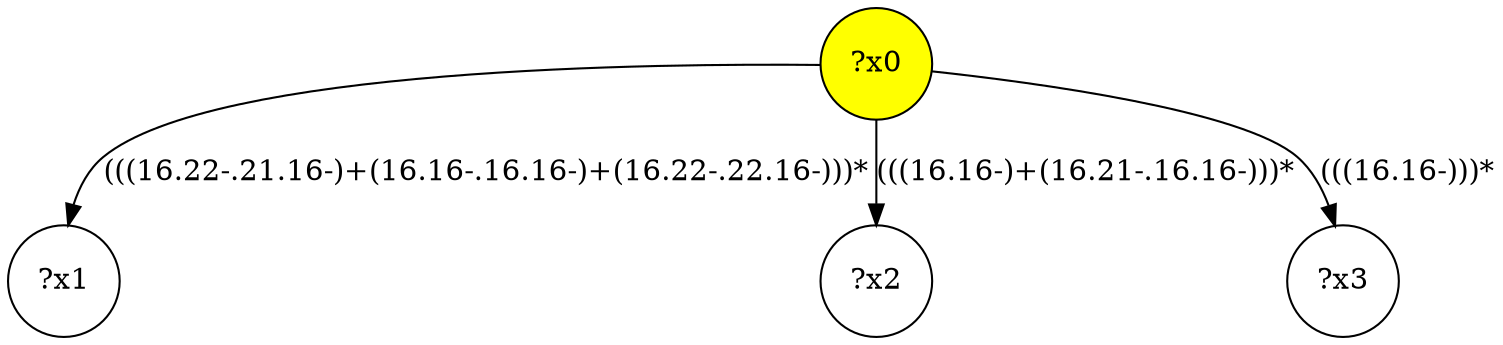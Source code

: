 digraph g {
	x0 [fillcolor="yellow", style="filled," shape=circle, label="?x0"];
	x1 [shape=circle, label="?x1"];
	x0 -> x1 [label="(((16.22-.21.16-)+(16.16-.16.16-)+(16.22-.22.16-)))*"];
	x2 [shape=circle, label="?x2"];
	x0 -> x2 [label="(((16.16-)+(16.21-.16.16-)))*"];
	x3 [shape=circle, label="?x3"];
	x0 -> x3 [label="(((16.16-)))*"];
}
